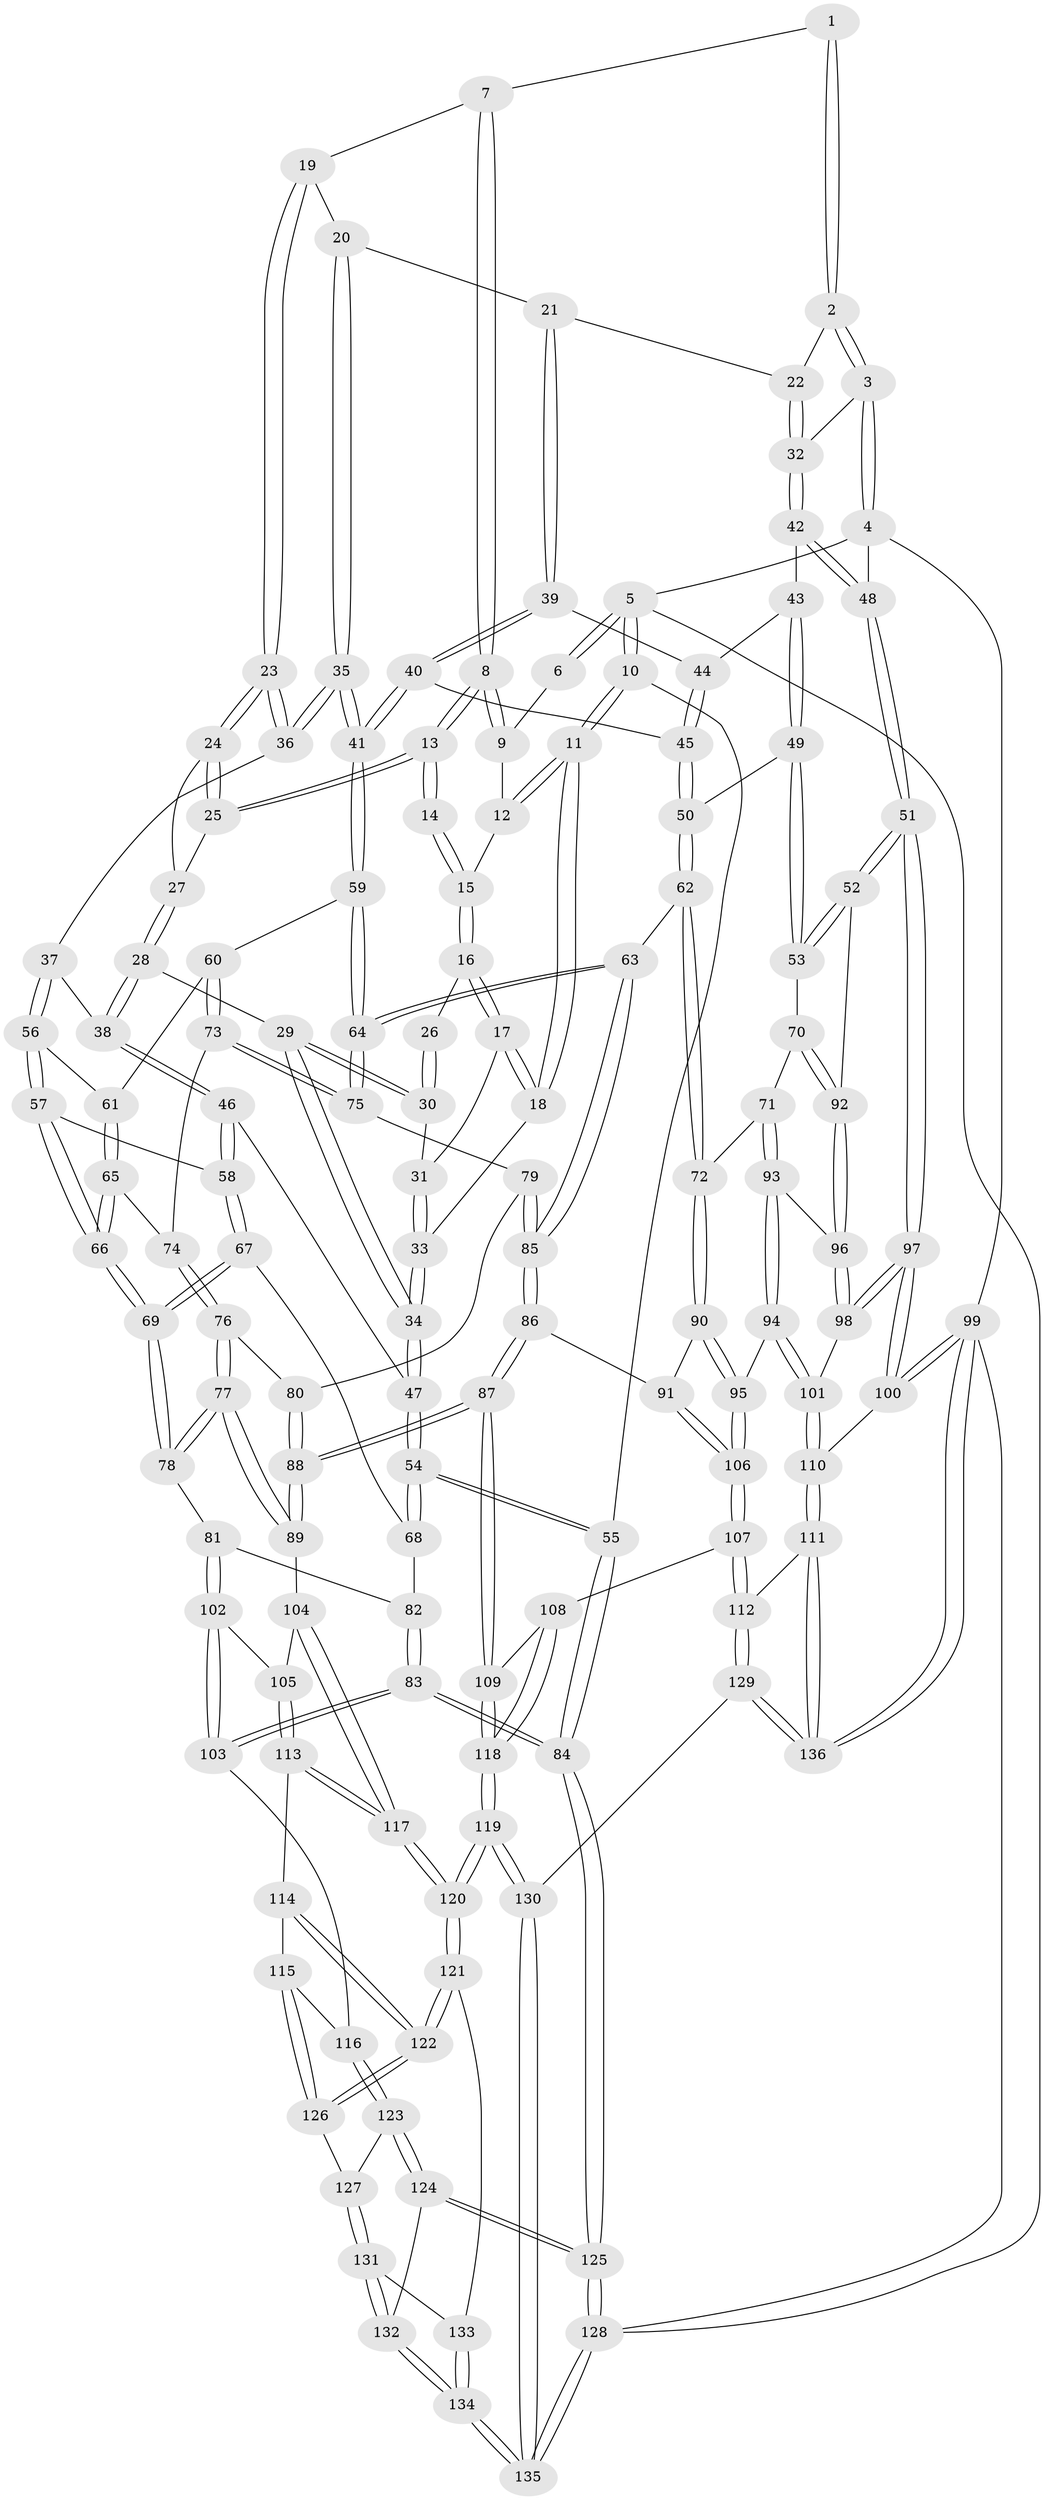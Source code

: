 // Generated by graph-tools (version 1.1) at 2025/11/02/27/25 16:11:59]
// undirected, 136 vertices, 337 edges
graph export_dot {
graph [start="1"]
  node [color=gray90,style=filled];
  1 [pos="+0.40028544468100763+0"];
  2 [pos="+1+0"];
  3 [pos="+1+0"];
  4 [pos="+1+0"];
  5 [pos="+0+0"];
  6 [pos="+0.1877698049208235+0"];
  7 [pos="+0.4213610671341174+0.008994178002196465"];
  8 [pos="+0.3304157053113258+0.10491150215087591"];
  9 [pos="+0.1533646143505354+0.013499511198555584"];
  10 [pos="+0+0.20540926834680392"];
  11 [pos="+0+0.2047649433666642"];
  12 [pos="+0.15000275251957176+0.024368496023753995"];
  13 [pos="+0.3144889964668995+0.12972584028091463"];
  14 [pos="+0.30695887934682753+0.13165125205776196"];
  15 [pos="+0.1792623812834641+0.11059951627413646"];
  16 [pos="+0.15734737052549463+0.16573689826140797"];
  17 [pos="+0.1534202507469195+0.17201432472160783"];
  18 [pos="+0.045991228039274995+0.2448629134659301"];
  19 [pos="+0.4293473123948575+0.01812383389732004"];
  20 [pos="+0.581216721276277+0.1366417333261333"];
  21 [pos="+0.746856296091532+0.1070603626143592"];
  22 [pos="+0.8720255176926501+0"];
  23 [pos="+0.42571501780997684+0.2323951131423553"];
  24 [pos="+0.4213073527790254+0.23016842830568734"];
  25 [pos="+0.3176893032403398+0.14127068731829454"];
  26 [pos="+0.2584175718273841+0.17614837013621748"];
  27 [pos="+0.31911684883623387+0.2223753907477345"];
  28 [pos="+0.3043075830062726+0.27758204858760777"];
  29 [pos="+0.28960733391158044+0.27667765389368176"];
  30 [pos="+0.23284471734497114+0.2193928566148264"];
  31 [pos="+0.2250560763745452+0.2202397255249835"];
  32 [pos="+0.9083819527065317+0.27881669234966233"];
  33 [pos="+0.14380635997656097+0.3289681816274707"];
  34 [pos="+0.15141600336881408+0.33913306017558986"];
  35 [pos="+0.5106449067160868+0.30830868842410936"];
  36 [pos="+0.47178213736832136+0.3045787267528123"];
  37 [pos="+0.38006619617503096+0.3389797320319582"];
  38 [pos="+0.3545714989446167+0.3305669754684045"];
  39 [pos="+0.7587124378277736+0.18005193185739615"];
  40 [pos="+0.6251271096109213+0.3581242001991047"];
  41 [pos="+0.5604743314741213+0.3684573852510351"];
  42 [pos="+0.8928386245500778+0.3120041187861555"];
  43 [pos="+0.8812997939445913+0.3168307772200976"];
  44 [pos="+0.7839586427203439+0.2228147516481227"];
  45 [pos="+0.725887302053925+0.39599089841904733"];
  46 [pos="+0.21572898955839265+0.41702668778653895"];
  47 [pos="+0.1626853737757105+0.3847110079981743"];
  48 [pos="+1+0.313041869498797"];
  49 [pos="+0.859076618905071+0.41393533990354625"];
  50 [pos="+0.7702518424034288+0.43717537306092963"];
  51 [pos="+1+0.5782217251632229"];
  52 [pos="+1+0.5551365060450982"];
  53 [pos="+0.8831512495752127+0.4374732086127327"];
  54 [pos="+0.027784032139621145+0.5286286032523436"];
  55 [pos="+0+0.5965598710992311"];
  56 [pos="+0.36981531823646735+0.43365040613309763"];
  57 [pos="+0.32984684879726284+0.4656811792219686"];
  58 [pos="+0.23156247043857098+0.4433829359228716"];
  59 [pos="+0.5537632291229879+0.4236911879531879"];
  60 [pos="+0.510460847957405+0.47774971870595423"];
  61 [pos="+0.38899400026183845+0.4477415902420513"];
  62 [pos="+0.7116594090018048+0.5692279655880462"];
  63 [pos="+0.708197180684734+0.5691257061519119"];
  64 [pos="+0.6815895289191581+0.5542611851916328"];
  65 [pos="+0.4101831807549755+0.5489054034313253"];
  66 [pos="+0.3388246124065189+0.5619087056264536"];
  67 [pos="+0.22527744497046934+0.5142788937157721"];
  68 [pos="+0.17140071504636145+0.5685159740689728"];
  69 [pos="+0.3242768217750102+0.5782036242436842"];
  70 [pos="+0.7854728950786737+0.6130452421797218"];
  71 [pos="+0.7802942883080279+0.6146978226374412"];
  72 [pos="+0.7395441323955587+0.5974386053487035"];
  73 [pos="+0.49751018534666297+0.5196208093263232"];
  74 [pos="+0.4430396701429577+0.5540904912191825"];
  75 [pos="+0.5376310641003904+0.5759805383296605"];
  76 [pos="+0.4457340755354999+0.6362111621243477"];
  77 [pos="+0.41680013536920113+0.7163803362595815"];
  78 [pos="+0.31144471530355866+0.637676549402443"];
  79 [pos="+0.5391799481113733+0.5992829544506159"];
  80 [pos="+0.5297365156988664+0.6150799996482129"];
  81 [pos="+0.22690961101426363+0.6717257690574777"];
  82 [pos="+0.17494391702524573+0.5760235115899065"];
  83 [pos="+0.044738563539782124+0.741267778368584"];
  84 [pos="+0+0.712549219796485"];
  85 [pos="+0.6161677314902984+0.6488613999332999"];
  86 [pos="+0.5851994476280935+0.7328885103343578"];
  87 [pos="+0.5344403414580272+0.7704908937645163"];
  88 [pos="+0.5260490505512507+0.7641460437708737"];
  89 [pos="+0.41699537677077+0.716811760739941"];
  90 [pos="+0.7085221409092797+0.6860329840055321"];
  91 [pos="+0.6223561268430443+0.7334131591951206"];
  92 [pos="+1+0.5634254345218133"];
  93 [pos="+0.79919084828751+0.6634292211725702"];
  94 [pos="+0.779861547462145+0.7546164821050504"];
  95 [pos="+0.7282401712260183+0.7737334225105122"];
  96 [pos="+0.8619113075865886+0.7046782646854137"];
  97 [pos="+1+0.6344791315661491"];
  98 [pos="+0.8814338899352597+0.7463321871312754"];
  99 [pos="+1+1"];
  100 [pos="+1+0.7201615129813721"];
  101 [pos="+0.8607433347319818+0.8025842758128572"];
  102 [pos="+0.2026771749621047+0.714128514858139"];
  103 [pos="+0.06627120419276109+0.7444239556472052"];
  104 [pos="+0.36531494973671036+0.7770800307995459"];
  105 [pos="+0.2356833818167607+0.7644470460498216"];
  106 [pos="+0.725437323949156+0.7769510961468189"];
  107 [pos="+0.7107391416020556+0.8493167061428165"];
  108 [pos="+0.7033775254862076+0.8477244610290363"];
  109 [pos="+0.5352589718821109+0.7750820774947678"];
  110 [pos="+0.8648446427119297+0.8179446335645753"];
  111 [pos="+0.8559662222380354+0.9200248088757559"];
  112 [pos="+0.7131544687060475+0.8536537451274648"];
  113 [pos="+0.23698434930120316+0.795363062875977"];
  114 [pos="+0.23653543322120715+0.7981729255162633"];
  115 [pos="+0.154463678434825+0.8423158682691756"];
  116 [pos="+0.1151304080035712+0.811962374915394"];
  117 [pos="+0.35521006900077257+0.8527602673336836"];
  118 [pos="+0.5121181058449953+0.9208703114608865"];
  119 [pos="+0.4598006670907412+1"];
  120 [pos="+0.3613828517911577+0.9704126525116651"];
  121 [pos="+0.2528919735370658+0.9089759564825275"];
  122 [pos="+0.24022164655216416+0.8921395503254875"];
  123 [pos="+0.11872336057399054+0.8937628448865901"];
  124 [pos="+0.0196448710868434+0.9026203121260046"];
  125 [pos="+0+0.7454906569984493"];
  126 [pos="+0.17675480960402923+0.8796648242286735"];
  127 [pos="+0.13873794636980988+0.9061861231536799"];
  128 [pos="+0+1"];
  129 [pos="+0.5218638455610046+1"];
  130 [pos="+0.47498660186495484+1"];
  131 [pos="+0.13718175393383572+0.9389383830899279"];
  132 [pos="+0.10393957307666553+1"];
  133 [pos="+0.20810819409211637+0.9377427993911124"];
  134 [pos="+0.1200635302858499+1"];
  135 [pos="+0.13684386454674555+1"];
  136 [pos="+1+1"];
  1 -- 2;
  1 -- 2;
  1 -- 7;
  2 -- 3;
  2 -- 3;
  2 -- 22;
  3 -- 4;
  3 -- 4;
  3 -- 32;
  4 -- 5;
  4 -- 48;
  4 -- 99;
  5 -- 6;
  5 -- 6;
  5 -- 10;
  5 -- 10;
  5 -- 128;
  6 -- 9;
  7 -- 8;
  7 -- 8;
  7 -- 19;
  8 -- 9;
  8 -- 9;
  8 -- 13;
  8 -- 13;
  9 -- 12;
  10 -- 11;
  10 -- 11;
  10 -- 55;
  11 -- 12;
  11 -- 12;
  11 -- 18;
  11 -- 18;
  12 -- 15;
  13 -- 14;
  13 -- 14;
  13 -- 25;
  13 -- 25;
  14 -- 15;
  14 -- 15;
  15 -- 16;
  15 -- 16;
  16 -- 17;
  16 -- 17;
  16 -- 26;
  17 -- 18;
  17 -- 18;
  17 -- 31;
  18 -- 33;
  19 -- 20;
  19 -- 23;
  19 -- 23;
  20 -- 21;
  20 -- 35;
  20 -- 35;
  21 -- 22;
  21 -- 39;
  21 -- 39;
  22 -- 32;
  22 -- 32;
  23 -- 24;
  23 -- 24;
  23 -- 36;
  23 -- 36;
  24 -- 25;
  24 -- 25;
  24 -- 27;
  25 -- 27;
  26 -- 30;
  26 -- 30;
  27 -- 28;
  27 -- 28;
  28 -- 29;
  28 -- 38;
  28 -- 38;
  29 -- 30;
  29 -- 30;
  29 -- 34;
  29 -- 34;
  30 -- 31;
  31 -- 33;
  31 -- 33;
  32 -- 42;
  32 -- 42;
  33 -- 34;
  33 -- 34;
  34 -- 47;
  34 -- 47;
  35 -- 36;
  35 -- 36;
  35 -- 41;
  35 -- 41;
  36 -- 37;
  37 -- 38;
  37 -- 56;
  37 -- 56;
  38 -- 46;
  38 -- 46;
  39 -- 40;
  39 -- 40;
  39 -- 44;
  40 -- 41;
  40 -- 41;
  40 -- 45;
  41 -- 59;
  41 -- 59;
  42 -- 43;
  42 -- 48;
  42 -- 48;
  43 -- 44;
  43 -- 49;
  43 -- 49;
  44 -- 45;
  44 -- 45;
  45 -- 50;
  45 -- 50;
  46 -- 47;
  46 -- 58;
  46 -- 58;
  47 -- 54;
  47 -- 54;
  48 -- 51;
  48 -- 51;
  49 -- 50;
  49 -- 53;
  49 -- 53;
  50 -- 62;
  50 -- 62;
  51 -- 52;
  51 -- 52;
  51 -- 97;
  51 -- 97;
  52 -- 53;
  52 -- 53;
  52 -- 92;
  53 -- 70;
  54 -- 55;
  54 -- 55;
  54 -- 68;
  54 -- 68;
  55 -- 84;
  55 -- 84;
  56 -- 57;
  56 -- 57;
  56 -- 61;
  57 -- 58;
  57 -- 66;
  57 -- 66;
  58 -- 67;
  58 -- 67;
  59 -- 60;
  59 -- 64;
  59 -- 64;
  60 -- 61;
  60 -- 73;
  60 -- 73;
  61 -- 65;
  61 -- 65;
  62 -- 63;
  62 -- 72;
  62 -- 72;
  63 -- 64;
  63 -- 64;
  63 -- 85;
  63 -- 85;
  64 -- 75;
  64 -- 75;
  65 -- 66;
  65 -- 66;
  65 -- 74;
  66 -- 69;
  66 -- 69;
  67 -- 68;
  67 -- 69;
  67 -- 69;
  68 -- 82;
  69 -- 78;
  69 -- 78;
  70 -- 71;
  70 -- 92;
  70 -- 92;
  71 -- 72;
  71 -- 93;
  71 -- 93;
  72 -- 90;
  72 -- 90;
  73 -- 74;
  73 -- 75;
  73 -- 75;
  74 -- 76;
  74 -- 76;
  75 -- 79;
  76 -- 77;
  76 -- 77;
  76 -- 80;
  77 -- 78;
  77 -- 78;
  77 -- 89;
  77 -- 89;
  78 -- 81;
  79 -- 80;
  79 -- 85;
  79 -- 85;
  80 -- 88;
  80 -- 88;
  81 -- 82;
  81 -- 102;
  81 -- 102;
  82 -- 83;
  82 -- 83;
  83 -- 84;
  83 -- 84;
  83 -- 103;
  83 -- 103;
  84 -- 125;
  84 -- 125;
  85 -- 86;
  85 -- 86;
  86 -- 87;
  86 -- 87;
  86 -- 91;
  87 -- 88;
  87 -- 88;
  87 -- 109;
  87 -- 109;
  88 -- 89;
  88 -- 89;
  89 -- 104;
  90 -- 91;
  90 -- 95;
  90 -- 95;
  91 -- 106;
  91 -- 106;
  92 -- 96;
  92 -- 96;
  93 -- 94;
  93 -- 94;
  93 -- 96;
  94 -- 95;
  94 -- 101;
  94 -- 101;
  95 -- 106;
  95 -- 106;
  96 -- 98;
  96 -- 98;
  97 -- 98;
  97 -- 98;
  97 -- 100;
  97 -- 100;
  98 -- 101;
  99 -- 100;
  99 -- 100;
  99 -- 136;
  99 -- 136;
  99 -- 128;
  100 -- 110;
  101 -- 110;
  101 -- 110;
  102 -- 103;
  102 -- 103;
  102 -- 105;
  103 -- 116;
  104 -- 105;
  104 -- 117;
  104 -- 117;
  105 -- 113;
  105 -- 113;
  106 -- 107;
  106 -- 107;
  107 -- 108;
  107 -- 112;
  107 -- 112;
  108 -- 109;
  108 -- 118;
  108 -- 118;
  109 -- 118;
  109 -- 118;
  110 -- 111;
  110 -- 111;
  111 -- 112;
  111 -- 136;
  111 -- 136;
  112 -- 129;
  112 -- 129;
  113 -- 114;
  113 -- 117;
  113 -- 117;
  114 -- 115;
  114 -- 122;
  114 -- 122;
  115 -- 116;
  115 -- 126;
  115 -- 126;
  116 -- 123;
  116 -- 123;
  117 -- 120;
  117 -- 120;
  118 -- 119;
  118 -- 119;
  119 -- 120;
  119 -- 120;
  119 -- 130;
  119 -- 130;
  120 -- 121;
  120 -- 121;
  121 -- 122;
  121 -- 122;
  121 -- 133;
  122 -- 126;
  122 -- 126;
  123 -- 124;
  123 -- 124;
  123 -- 127;
  124 -- 125;
  124 -- 125;
  124 -- 132;
  125 -- 128;
  125 -- 128;
  126 -- 127;
  127 -- 131;
  127 -- 131;
  128 -- 135;
  128 -- 135;
  129 -- 130;
  129 -- 136;
  129 -- 136;
  130 -- 135;
  130 -- 135;
  131 -- 132;
  131 -- 132;
  131 -- 133;
  132 -- 134;
  132 -- 134;
  133 -- 134;
  133 -- 134;
  134 -- 135;
  134 -- 135;
}
